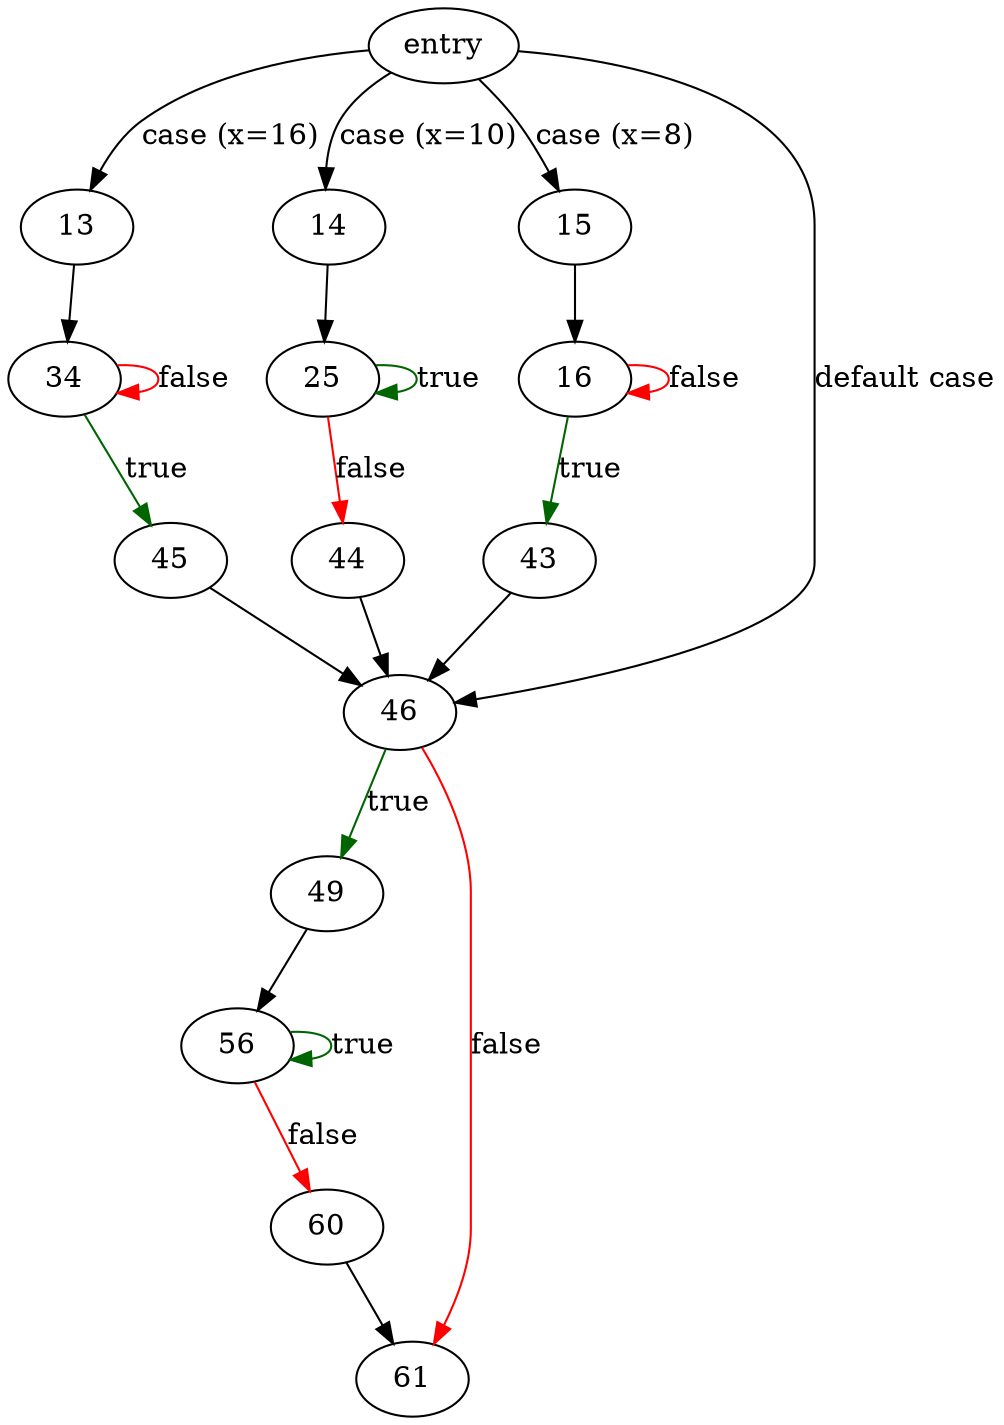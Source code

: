 digraph "format_address_std" {
	// Node definitions.
	2 [label=entry];
	13;
	14;
	15;
	16;
	25;
	34;
	43;
	44;
	45;
	46;
	49;
	56;
	60;
	61;

	// Edge definitions.
	2 -> 13 [label="case (x=16)"];
	2 -> 14 [label="case (x=10)"];
	2 -> 15 [label="case (x=8)"];
	2 -> 46 [label="default case"];
	13 -> 34;
	14 -> 25;
	15 -> 16;
	16 -> 16 [
		color=red
		label=false
	];
	16 -> 43 [
		color=darkgreen
		label=true
	];
	25 -> 25 [
		color=darkgreen
		label=true
	];
	25 -> 44 [
		color=red
		label=false
	];
	34 -> 34 [
		color=red
		label=false
	];
	34 -> 45 [
		color=darkgreen
		label=true
	];
	43 -> 46;
	44 -> 46;
	45 -> 46;
	46 -> 49 [
		color=darkgreen
		label=true
	];
	46 -> 61 [
		color=red
		label=false
	];
	49 -> 56;
	56 -> 56 [
		color=darkgreen
		label=true
	];
	56 -> 60 [
		color=red
		label=false
	];
	60 -> 61;
}